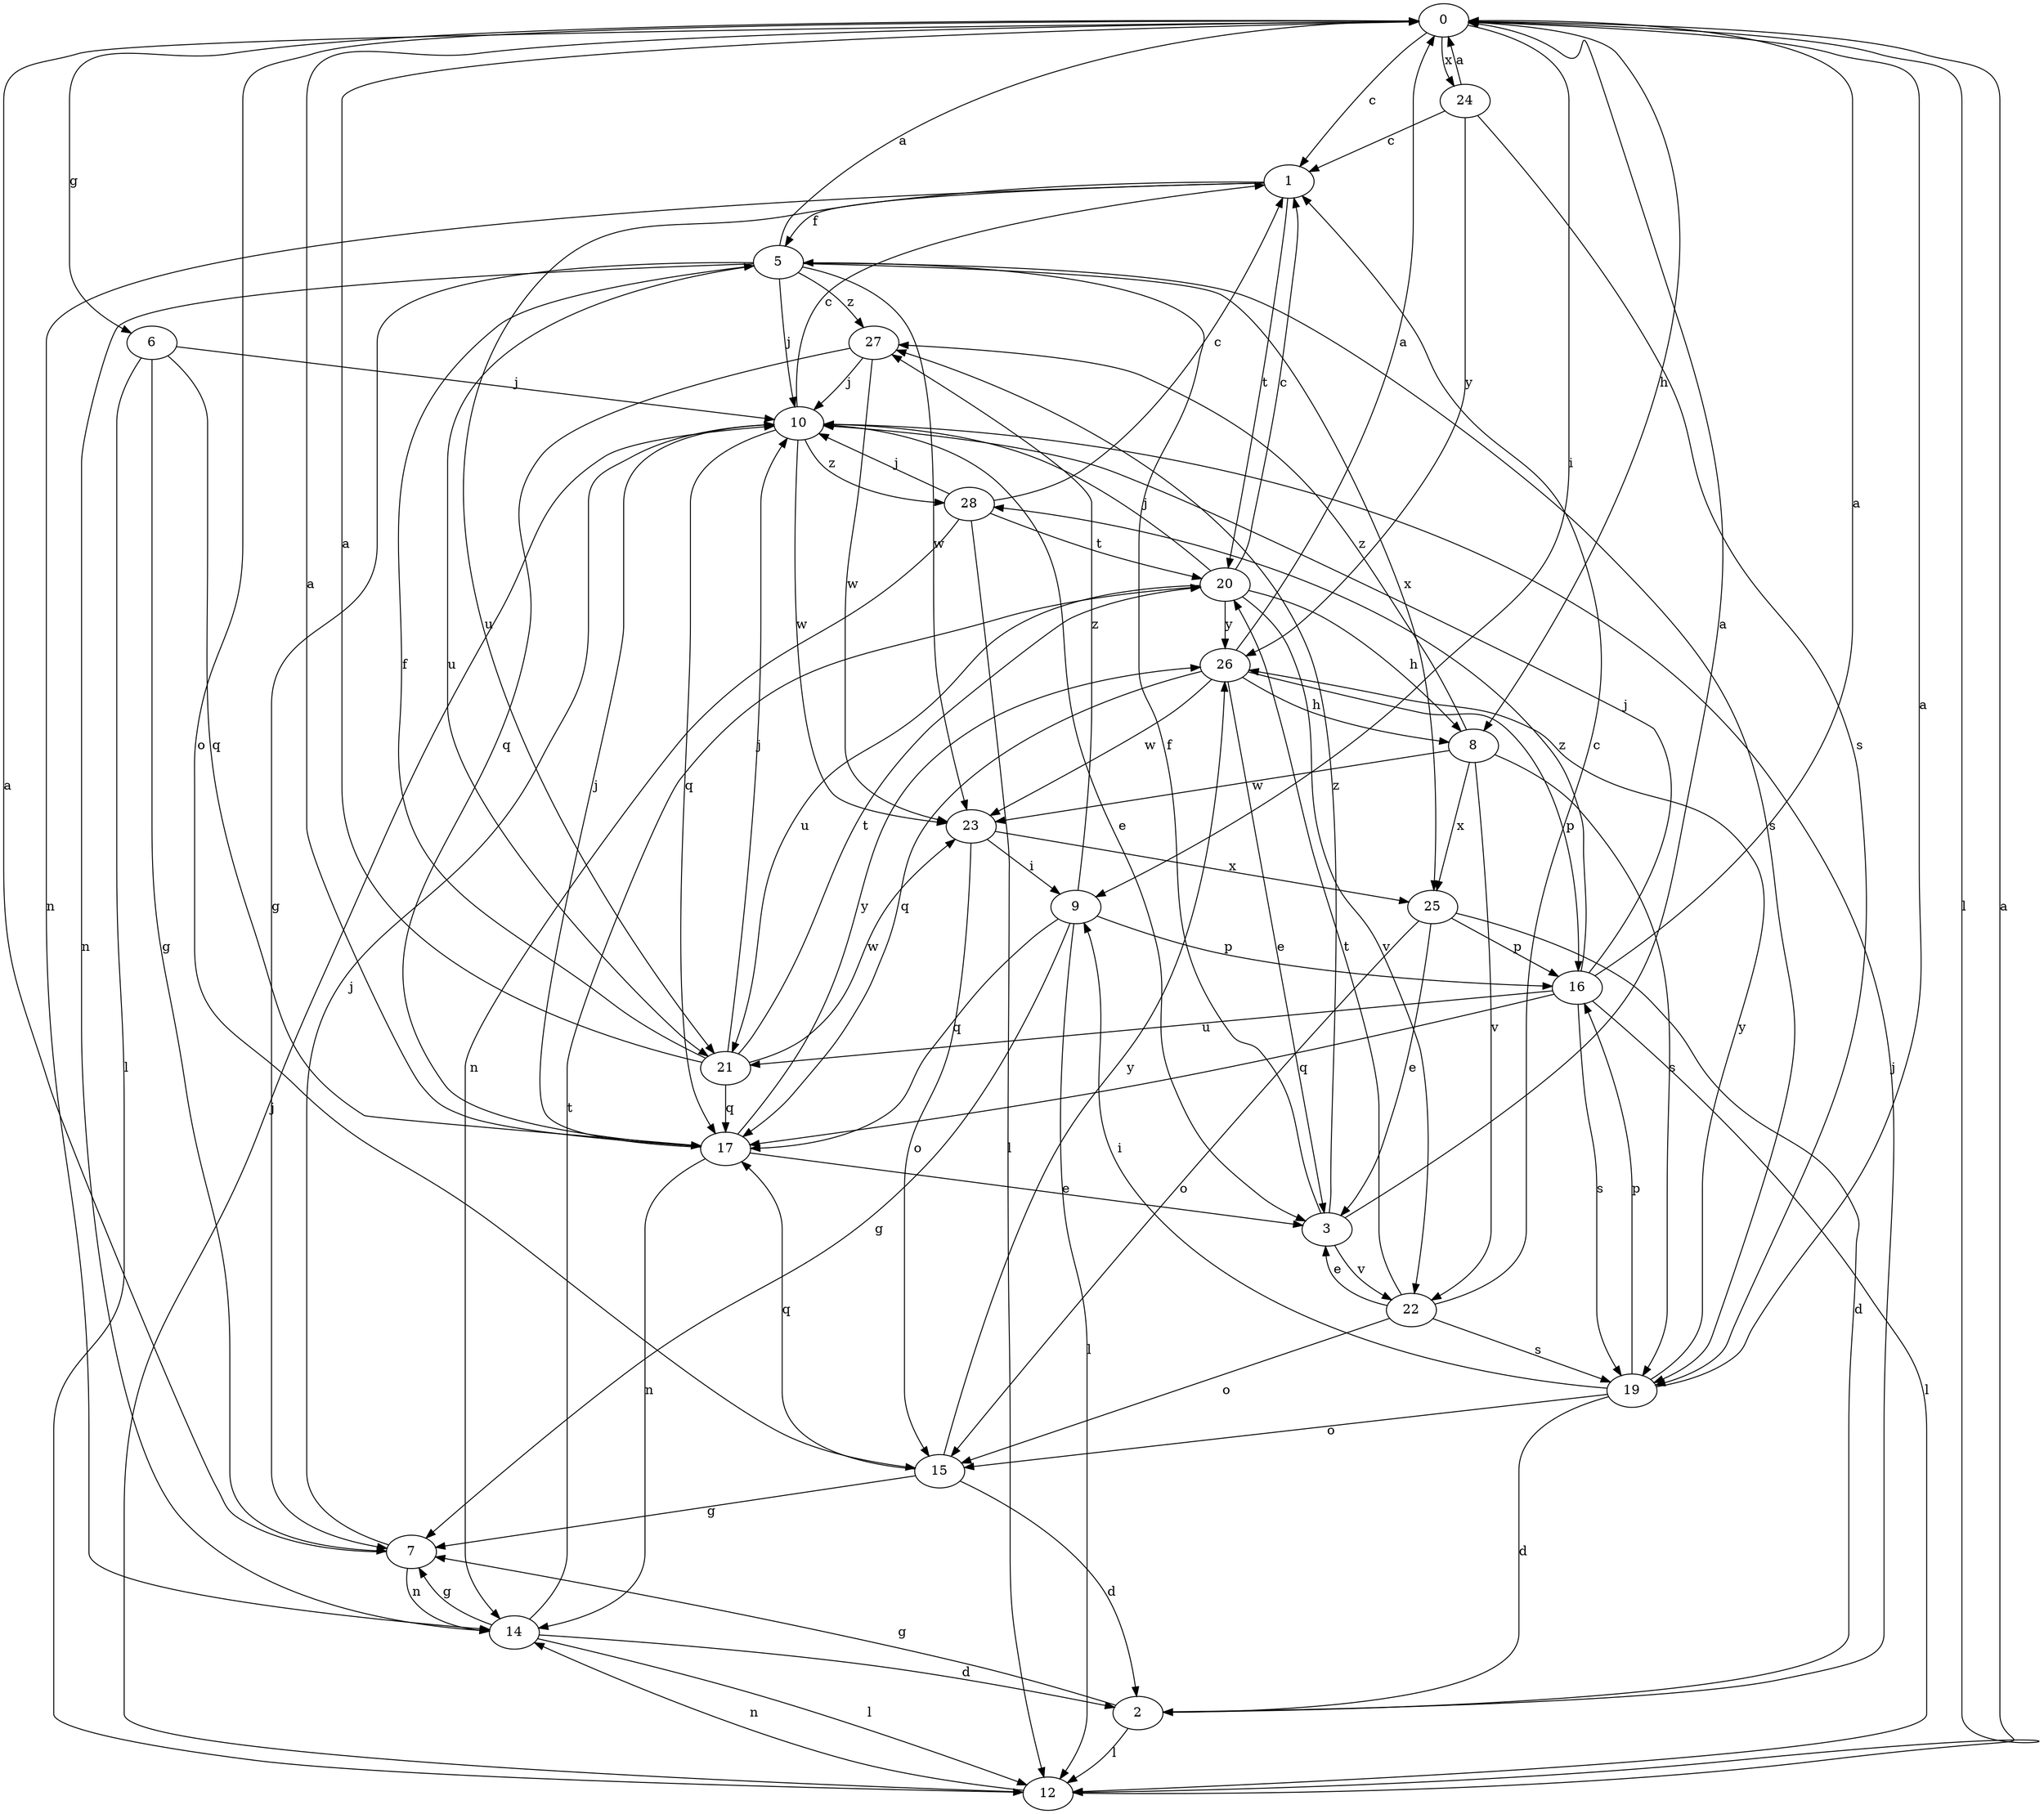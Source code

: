 strict digraph  {
0;
1;
2;
3;
5;
6;
7;
8;
9;
10;
12;
14;
15;
16;
17;
19;
20;
21;
22;
23;
24;
25;
26;
27;
28;
0 -> 1  [label=c];
0 -> 6  [label=g];
0 -> 8  [label=h];
0 -> 9  [label=i];
0 -> 12  [label=l];
0 -> 15  [label=o];
0 -> 24  [label=x];
1 -> 5  [label=f];
1 -> 14  [label=n];
1 -> 20  [label=t];
1 -> 21  [label=u];
2 -> 7  [label=g];
2 -> 10  [label=j];
2 -> 12  [label=l];
3 -> 0  [label=a];
3 -> 5  [label=f];
3 -> 22  [label=v];
3 -> 27  [label=z];
5 -> 0  [label=a];
5 -> 7  [label=g];
5 -> 10  [label=j];
5 -> 14  [label=n];
5 -> 19  [label=s];
5 -> 21  [label=u];
5 -> 23  [label=w];
5 -> 25  [label=x];
5 -> 27  [label=z];
6 -> 7  [label=g];
6 -> 10  [label=j];
6 -> 12  [label=l];
6 -> 17  [label=q];
7 -> 0  [label=a];
7 -> 10  [label=j];
7 -> 14  [label=n];
8 -> 19  [label=s];
8 -> 22  [label=v];
8 -> 23  [label=w];
8 -> 25  [label=x];
8 -> 27  [label=z];
9 -> 7  [label=g];
9 -> 12  [label=l];
9 -> 16  [label=p];
9 -> 17  [label=q];
9 -> 27  [label=z];
10 -> 1  [label=c];
10 -> 3  [label=e];
10 -> 17  [label=q];
10 -> 23  [label=w];
10 -> 28  [label=z];
12 -> 0  [label=a];
12 -> 10  [label=j];
12 -> 14  [label=n];
14 -> 2  [label=d];
14 -> 7  [label=g];
14 -> 12  [label=l];
14 -> 20  [label=t];
15 -> 2  [label=d];
15 -> 7  [label=g];
15 -> 17  [label=q];
15 -> 26  [label=y];
16 -> 0  [label=a];
16 -> 10  [label=j];
16 -> 12  [label=l];
16 -> 17  [label=q];
16 -> 19  [label=s];
16 -> 21  [label=u];
16 -> 28  [label=z];
17 -> 0  [label=a];
17 -> 3  [label=e];
17 -> 10  [label=j];
17 -> 14  [label=n];
17 -> 26  [label=y];
19 -> 0  [label=a];
19 -> 2  [label=d];
19 -> 9  [label=i];
19 -> 15  [label=o];
19 -> 16  [label=p];
19 -> 26  [label=y];
20 -> 1  [label=c];
20 -> 8  [label=h];
20 -> 10  [label=j];
20 -> 21  [label=u];
20 -> 22  [label=v];
20 -> 26  [label=y];
21 -> 0  [label=a];
21 -> 5  [label=f];
21 -> 10  [label=j];
21 -> 17  [label=q];
21 -> 20  [label=t];
21 -> 23  [label=w];
22 -> 1  [label=c];
22 -> 3  [label=e];
22 -> 15  [label=o];
22 -> 19  [label=s];
22 -> 20  [label=t];
23 -> 9  [label=i];
23 -> 15  [label=o];
23 -> 25  [label=x];
24 -> 0  [label=a];
24 -> 1  [label=c];
24 -> 19  [label=s];
24 -> 26  [label=y];
25 -> 2  [label=d];
25 -> 3  [label=e];
25 -> 15  [label=o];
25 -> 16  [label=p];
26 -> 0  [label=a];
26 -> 3  [label=e];
26 -> 8  [label=h];
26 -> 16  [label=p];
26 -> 17  [label=q];
26 -> 23  [label=w];
27 -> 10  [label=j];
27 -> 17  [label=q];
27 -> 23  [label=w];
28 -> 1  [label=c];
28 -> 10  [label=j];
28 -> 12  [label=l];
28 -> 14  [label=n];
28 -> 20  [label=t];
}
